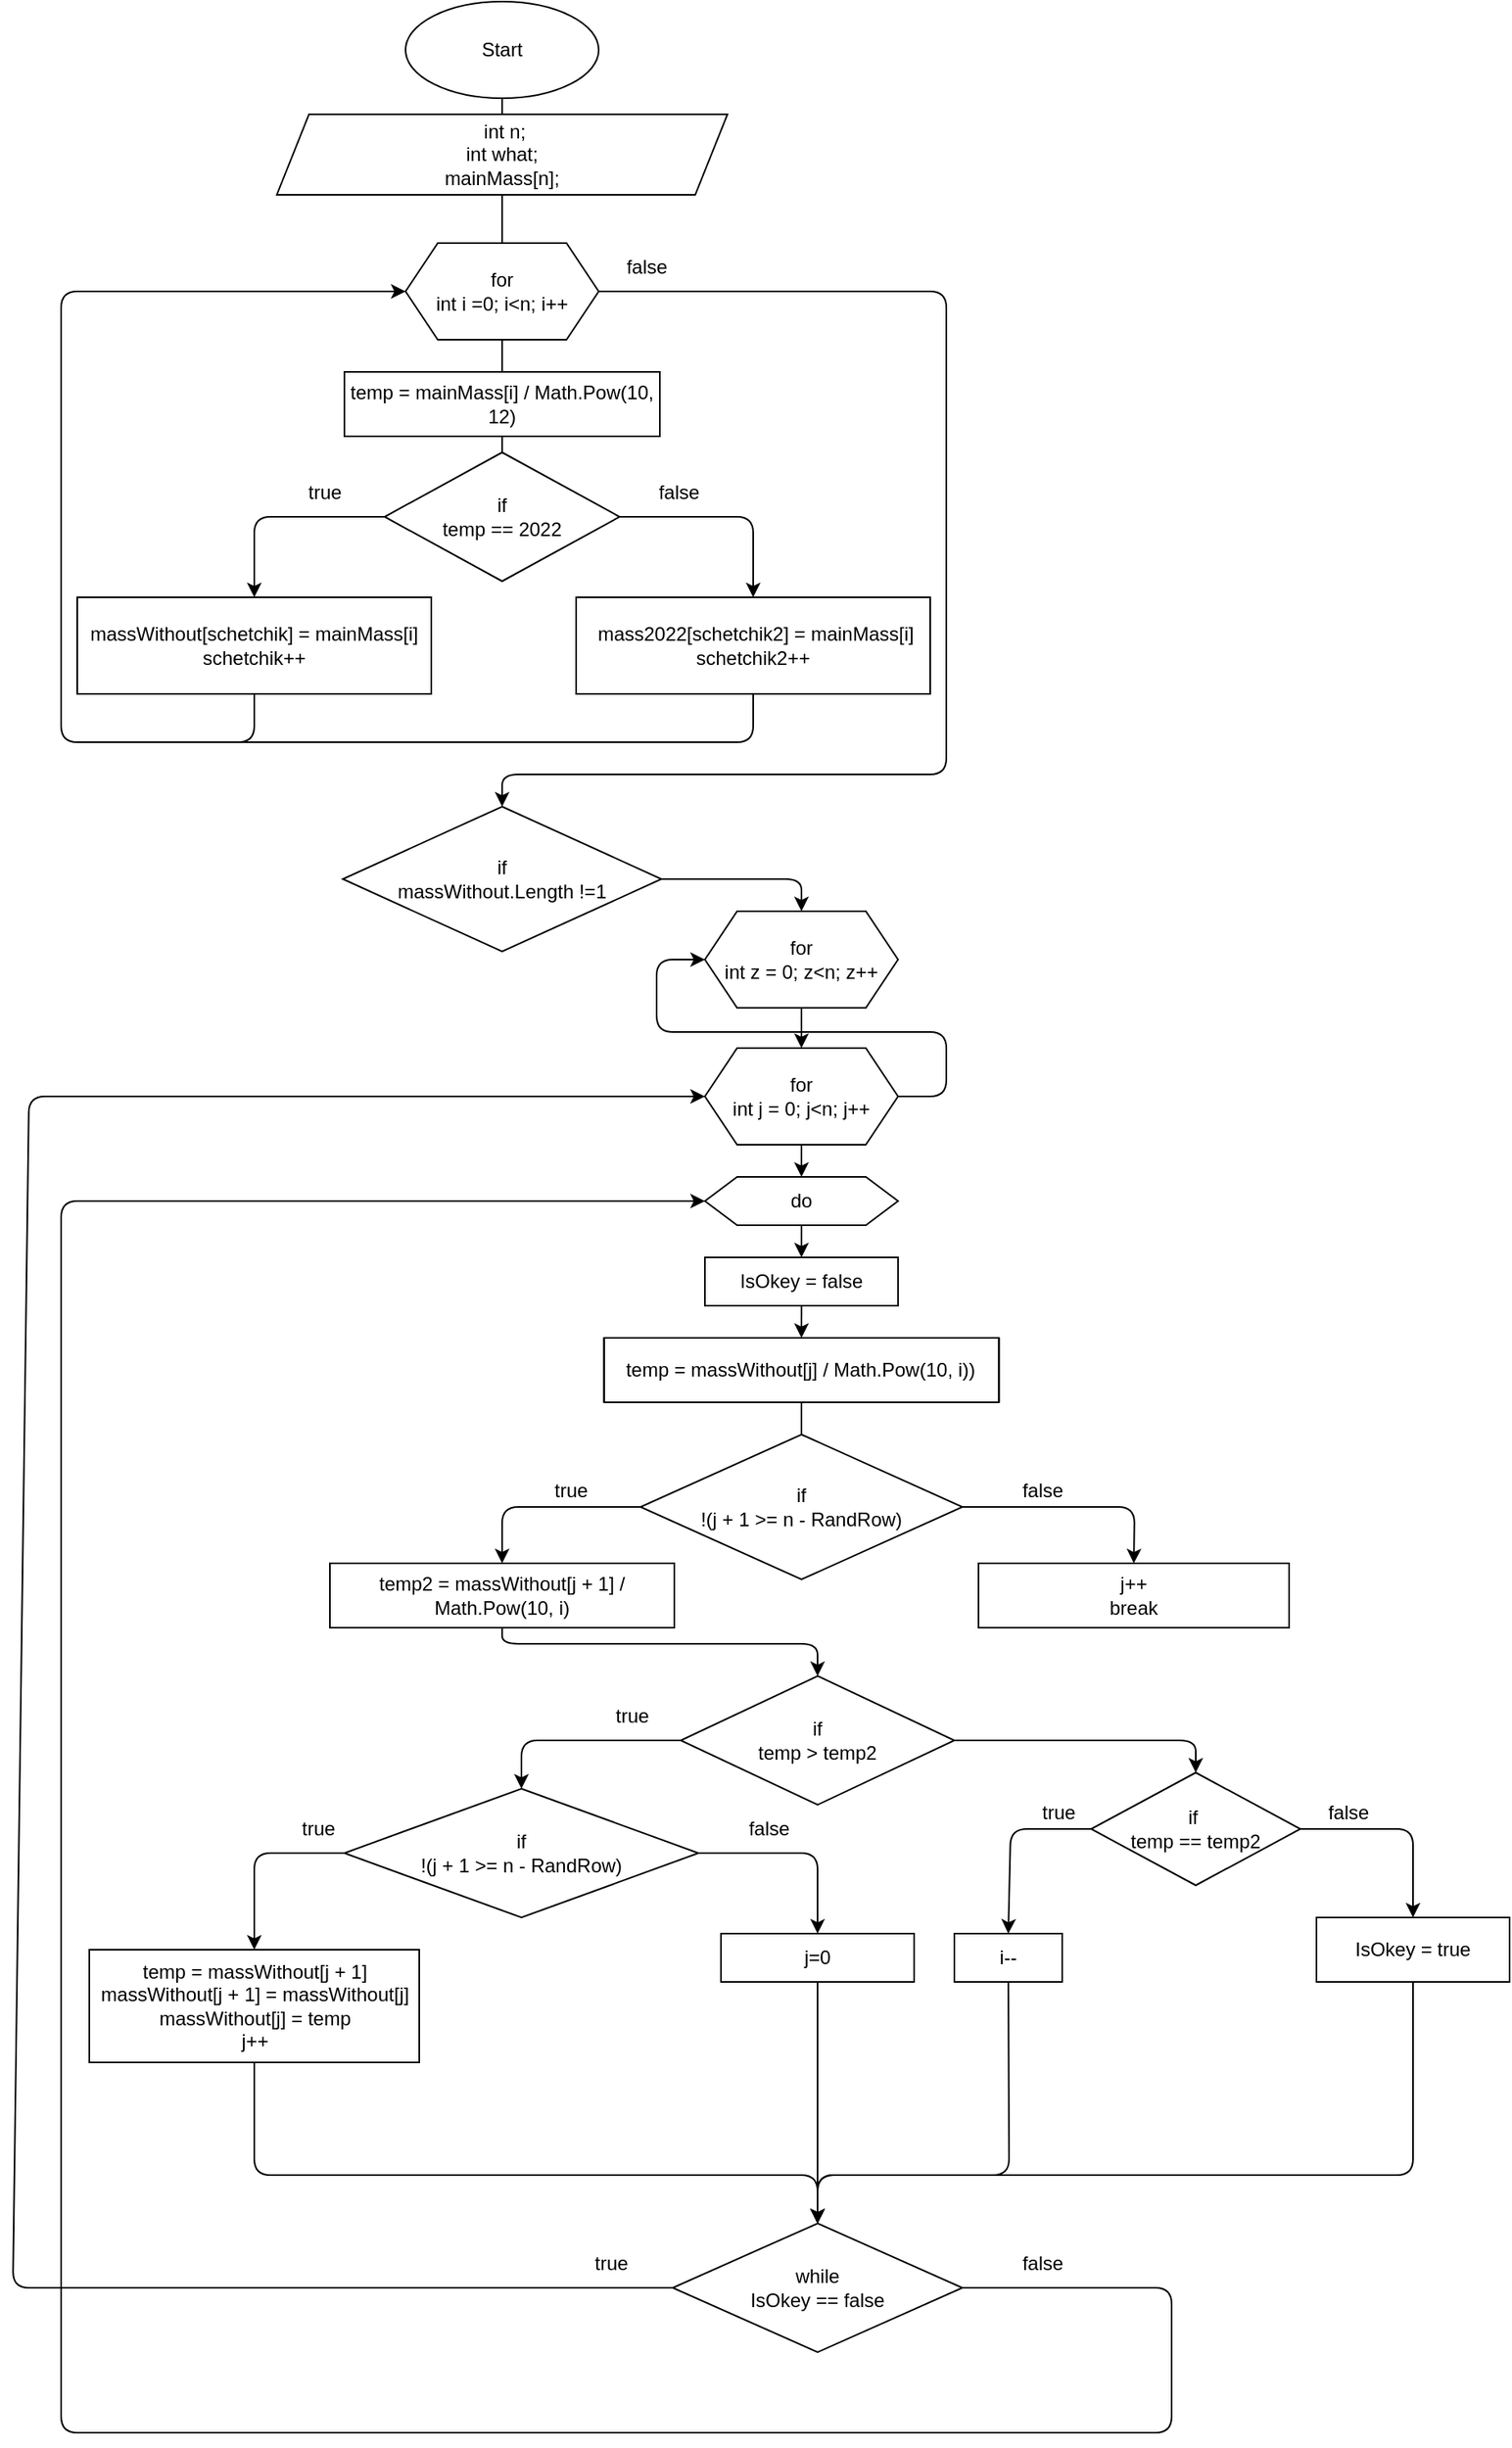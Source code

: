 <mxfile version="15.4.0" type="device"><diagram id="h2jDx71bh30WRB1t7ARw" name="Страница 1"><mxGraphModel dx="920" dy="575" grid="1" gridSize="10" guides="1" tooltips="1" connect="1" arrows="1" fold="1" page="1" pageScale="1" pageWidth="827" pageHeight="1169" math="0" shadow="0"><root><mxCell id="0"/><mxCell id="1" parent="0"/><mxCell id="lYgUGg-6uZTGxZN3LAtf-14" style="edgeStyle=none;rounded=1;orthogonalLoop=1;jettySize=auto;html=1;entryX=0.5;entryY=0;entryDx=0;entryDy=0;endArrow=none;endFill=0;strokeWidth=1;" edge="1" parent="1" source="lYgUGg-6uZTGxZN3LAtf-2" target="lYgUGg-6uZTGxZN3LAtf-15"><mxGeometry relative="1" as="geometry"><mxPoint x="414" y="150" as="targetPoint"/></mxGeometry></mxCell><mxCell id="lYgUGg-6uZTGxZN3LAtf-2" value="&amp;nbsp;int n;&lt;br&gt;int what;&lt;br&gt;mainMass[n];" style="shape=parallelogram;perimeter=parallelogramPerimeter;whiteSpace=wrap;html=1;fixedSize=1;" vertex="1" parent="1"><mxGeometry x="274" y="90" width="280" height="50" as="geometry"/></mxCell><mxCell id="lYgUGg-6uZTGxZN3LAtf-12" style="rounded=1;orthogonalLoop=1;jettySize=auto;html=1;entryX=0.5;entryY=0;entryDx=0;entryDy=0;strokeWidth=1;endArrow=none;endFill=0;" edge="1" parent="1" source="lYgUGg-6uZTGxZN3LAtf-3" target="lYgUGg-6uZTGxZN3LAtf-2"><mxGeometry relative="1" as="geometry"/></mxCell><mxCell id="lYgUGg-6uZTGxZN3LAtf-3" value="Start" style="ellipse;whiteSpace=wrap;html=1;" vertex="1" parent="1"><mxGeometry x="354" y="20" width="120" height="60" as="geometry"/></mxCell><mxCell id="lYgUGg-6uZTGxZN3LAtf-17" style="edgeStyle=none;rounded=1;orthogonalLoop=1;jettySize=auto;html=1;exitX=0.5;exitY=1;exitDx=0;exitDy=0;entryX=0.5;entryY=0;entryDx=0;entryDy=0;endArrow=none;endFill=0;strokeWidth=1;" edge="1" parent="1" source="lYgUGg-6uZTGxZN3LAtf-15" target="lYgUGg-6uZTGxZN3LAtf-16"><mxGeometry relative="1" as="geometry"/></mxCell><mxCell id="lYgUGg-6uZTGxZN3LAtf-29" style="edgeStyle=none;rounded=1;orthogonalLoop=1;jettySize=auto;html=1;entryX=0.5;entryY=0;entryDx=0;entryDy=0;endArrow=classic;endFill=1;strokeWidth=1;" edge="1" parent="1" source="lYgUGg-6uZTGxZN3LAtf-15" target="lYgUGg-6uZTGxZN3LAtf-28"><mxGeometry relative="1" as="geometry"><Array as="points"><mxPoint x="690" y="200"/><mxPoint x="690" y="500"/><mxPoint x="414" y="500"/></Array></mxGeometry></mxCell><mxCell id="lYgUGg-6uZTGxZN3LAtf-15" value="for&lt;br&gt;int i =0; i&amp;lt;n; i++" style="shape=hexagon;perimeter=hexagonPerimeter2;whiteSpace=wrap;html=1;fixedSize=1;" vertex="1" parent="1"><mxGeometry x="354" y="170" width="120" height="60" as="geometry"/></mxCell><mxCell id="lYgUGg-6uZTGxZN3LAtf-19" style="edgeStyle=none;rounded=1;orthogonalLoop=1;jettySize=auto;html=1;exitX=0.5;exitY=1;exitDx=0;exitDy=0;entryX=0.5;entryY=0;entryDx=0;entryDy=0;endArrow=none;endFill=0;strokeWidth=1;" edge="1" parent="1" source="lYgUGg-6uZTGxZN3LAtf-16" target="lYgUGg-6uZTGxZN3LAtf-18"><mxGeometry relative="1" as="geometry"/></mxCell><mxCell id="lYgUGg-6uZTGxZN3LAtf-16" value="temp = mainMass[i] / Math.Pow(10, 12)" style="shape=process;whiteSpace=wrap;html=1;backgroundOutline=1;size=0;" vertex="1" parent="1"><mxGeometry x="316" y="250" width="196" height="40" as="geometry"/></mxCell><mxCell id="lYgUGg-6uZTGxZN3LAtf-21" style="edgeStyle=none;rounded=1;orthogonalLoop=1;jettySize=auto;html=1;entryX=0.5;entryY=0;entryDx=0;entryDy=0;endArrow=classic;endFill=1;strokeWidth=1;" edge="1" parent="1" source="lYgUGg-6uZTGxZN3LAtf-18" target="lYgUGg-6uZTGxZN3LAtf-20"><mxGeometry relative="1" as="geometry"><Array as="points"><mxPoint x="570" y="340"/></Array></mxGeometry></mxCell><mxCell id="lYgUGg-6uZTGxZN3LAtf-24" style="edgeStyle=none;rounded=1;orthogonalLoop=1;jettySize=auto;html=1;exitX=0;exitY=0.5;exitDx=0;exitDy=0;entryX=0.5;entryY=0;entryDx=0;entryDy=0;endArrow=classic;endFill=1;strokeWidth=1;" edge="1" parent="1" source="lYgUGg-6uZTGxZN3LAtf-18" target="lYgUGg-6uZTGxZN3LAtf-23"><mxGeometry relative="1" as="geometry"><Array as="points"><mxPoint x="260" y="340"/></Array></mxGeometry></mxCell><mxCell id="lYgUGg-6uZTGxZN3LAtf-18" value="if&lt;br&gt;temp == 2022" style="rhombus;whiteSpace=wrap;html=1;" vertex="1" parent="1"><mxGeometry x="341" y="300" width="146" height="80" as="geometry"/></mxCell><mxCell id="lYgUGg-6uZTGxZN3LAtf-27" style="edgeStyle=none;rounded=1;orthogonalLoop=1;jettySize=auto;html=1;exitX=0.5;exitY=1;exitDx=0;exitDy=0;endArrow=none;endFill=0;strokeWidth=1;" edge="1" parent="1" source="lYgUGg-6uZTGxZN3LAtf-20"><mxGeometry relative="1" as="geometry"><mxPoint x="200" y="480" as="targetPoint"/><Array as="points"><mxPoint x="570" y="480"/></Array></mxGeometry></mxCell><mxCell id="lYgUGg-6uZTGxZN3LAtf-20" value="&lt;div&gt;&amp;nbsp;mass2022[schetchik2] = mainMass[i]&lt;/div&gt;&lt;div&gt;schetchik2++&lt;/div&gt;" style="rounded=0;whiteSpace=wrap;html=1;" vertex="1" parent="1"><mxGeometry x="460" y="390" width="220" height="60" as="geometry"/></mxCell><mxCell id="lYgUGg-6uZTGxZN3LAtf-22" value="true" style="text;html=1;strokeColor=none;fillColor=none;align=center;verticalAlign=middle;whiteSpace=wrap;rounded=0;" vertex="1" parent="1"><mxGeometry x="274" y="310" width="60" height="30" as="geometry"/></mxCell><mxCell id="lYgUGg-6uZTGxZN3LAtf-26" style="edgeStyle=none;rounded=1;orthogonalLoop=1;jettySize=auto;html=1;exitX=0.5;exitY=1;exitDx=0;exitDy=0;entryX=0;entryY=0.5;entryDx=0;entryDy=0;endArrow=classic;endFill=1;strokeWidth=1;" edge="1" parent="1" source="lYgUGg-6uZTGxZN3LAtf-23" target="lYgUGg-6uZTGxZN3LAtf-15"><mxGeometry relative="1" as="geometry"><Array as="points"><mxPoint x="260" y="480"/><mxPoint x="140" y="480"/><mxPoint x="140" y="200"/></Array></mxGeometry></mxCell><mxCell id="lYgUGg-6uZTGxZN3LAtf-23" value="&lt;div&gt;massWithout[schetchik] = mainMass[i]&lt;/div&gt;&lt;div&gt;schetchik++&lt;/div&gt;" style="rounded=0;whiteSpace=wrap;html=1;" vertex="1" parent="1"><mxGeometry x="150" y="390" width="220" height="60" as="geometry"/></mxCell><mxCell id="lYgUGg-6uZTGxZN3LAtf-25" value="false" style="text;html=1;strokeColor=none;fillColor=none;align=center;verticalAlign=middle;whiteSpace=wrap;rounded=0;" vertex="1" parent="1"><mxGeometry x="494" y="310" width="60" height="30" as="geometry"/></mxCell><mxCell id="lYgUGg-6uZTGxZN3LAtf-34" style="edgeStyle=none;rounded=1;orthogonalLoop=1;jettySize=auto;html=1;entryX=0.5;entryY=0;entryDx=0;entryDy=0;endArrow=classic;endFill=1;strokeWidth=1;" edge="1" parent="1" source="lYgUGg-6uZTGxZN3LAtf-28" target="lYgUGg-6uZTGxZN3LAtf-31"><mxGeometry relative="1" as="geometry"><Array as="points"><mxPoint x="600" y="565"/></Array></mxGeometry></mxCell><mxCell id="lYgUGg-6uZTGxZN3LAtf-28" value="if&lt;br&gt;massWithout.Length !=1" style="rhombus;whiteSpace=wrap;html=1;" vertex="1" parent="1"><mxGeometry x="315" y="520" width="198" height="90" as="geometry"/></mxCell><mxCell id="lYgUGg-6uZTGxZN3LAtf-30" value="false" style="text;html=1;strokeColor=none;fillColor=none;align=center;verticalAlign=middle;whiteSpace=wrap;rounded=0;" vertex="1" parent="1"><mxGeometry x="474" y="170" width="60" height="30" as="geometry"/></mxCell><mxCell id="lYgUGg-6uZTGxZN3LAtf-33" style="edgeStyle=none;rounded=1;orthogonalLoop=1;jettySize=auto;html=1;entryX=0.5;entryY=0;entryDx=0;entryDy=0;endArrow=classic;endFill=1;strokeWidth=1;" edge="1" parent="1" source="lYgUGg-6uZTGxZN3LAtf-31" target="lYgUGg-6uZTGxZN3LAtf-32"><mxGeometry relative="1" as="geometry"/></mxCell><mxCell id="lYgUGg-6uZTGxZN3LAtf-31" value="for&lt;br&gt;int z = 0; z&amp;lt;n; z++" style="shape=hexagon;perimeter=hexagonPerimeter2;whiteSpace=wrap;html=1;fixedSize=1;" vertex="1" parent="1"><mxGeometry x="540.01" y="585" width="120" height="60" as="geometry"/></mxCell><mxCell id="lYgUGg-6uZTGxZN3LAtf-36" style="edgeStyle=none;rounded=1;orthogonalLoop=1;jettySize=auto;html=1;exitX=0.5;exitY=1;exitDx=0;exitDy=0;entryX=0.5;entryY=0;entryDx=0;entryDy=0;endArrow=classic;endFill=1;strokeWidth=1;" edge="1" parent="1" source="lYgUGg-6uZTGxZN3LAtf-32" target="lYgUGg-6uZTGxZN3LAtf-64"><mxGeometry relative="1" as="geometry"/></mxCell><mxCell id="lYgUGg-6uZTGxZN3LAtf-79" style="edgeStyle=none;rounded=1;orthogonalLoop=1;jettySize=auto;html=1;entryX=0;entryY=0.5;entryDx=0;entryDy=0;endArrow=classic;endFill=1;strokeWidth=1;" edge="1" parent="1" source="lYgUGg-6uZTGxZN3LAtf-32" target="lYgUGg-6uZTGxZN3LAtf-31"><mxGeometry relative="1" as="geometry"><Array as="points"><mxPoint x="690" y="700"/><mxPoint x="690" y="660"/><mxPoint x="510" y="660"/><mxPoint x="510" y="615"/></Array></mxGeometry></mxCell><mxCell id="lYgUGg-6uZTGxZN3LAtf-32" value="for&lt;br&gt;int j = 0; j&amp;lt;n; j++" style="shape=hexagon;perimeter=hexagonPerimeter2;whiteSpace=wrap;html=1;fixedSize=1;" vertex="1" parent="1"><mxGeometry x="540" y="670" width="120" height="60" as="geometry"/></mxCell><mxCell id="lYgUGg-6uZTGxZN3LAtf-38" style="edgeStyle=none;rounded=1;orthogonalLoop=1;jettySize=auto;html=1;entryX=0.5;entryY=0;entryDx=0;entryDy=0;endArrow=none;endFill=0;strokeWidth=1;" edge="1" parent="1" source="lYgUGg-6uZTGxZN3LAtf-35" target="lYgUGg-6uZTGxZN3LAtf-37"><mxGeometry relative="1" as="geometry"/></mxCell><mxCell id="lYgUGg-6uZTGxZN3LAtf-35" value="temp = massWithout[j] / Math.Pow(10, i))" style="shape=process;whiteSpace=wrap;html=1;backgroundOutline=1;size=0;" vertex="1" parent="1"><mxGeometry x="477.33" y="850" width="245.37" height="40" as="geometry"/></mxCell><mxCell id="lYgUGg-6uZTGxZN3LAtf-40" style="edgeStyle=none;rounded=1;orthogonalLoop=1;jettySize=auto;html=1;entryX=0.5;entryY=0;entryDx=0;entryDy=0;endArrow=classic;endFill=1;strokeWidth=1;" edge="1" parent="1" source="lYgUGg-6uZTGxZN3LAtf-37" target="lYgUGg-6uZTGxZN3LAtf-39"><mxGeometry relative="1" as="geometry"><Array as="points"><mxPoint x="414" y="955"/></Array></mxGeometry></mxCell><mxCell id="lYgUGg-6uZTGxZN3LAtf-42" style="edgeStyle=none;rounded=1;orthogonalLoop=1;jettySize=auto;html=1;entryX=0.5;entryY=0;entryDx=0;entryDy=0;endArrow=classic;endFill=1;strokeWidth=1;" edge="1" parent="1" source="lYgUGg-6uZTGxZN3LAtf-37" target="lYgUGg-6uZTGxZN3LAtf-41"><mxGeometry relative="1" as="geometry"><Array as="points"><mxPoint x="807" y="955"/></Array></mxGeometry></mxCell><mxCell id="lYgUGg-6uZTGxZN3LAtf-37" value="if&lt;br&gt;!(j + 1 &amp;gt;= n - RandRow)" style="rhombus;whiteSpace=wrap;html=1;" vertex="1" parent="1"><mxGeometry x="500" y="910" width="200.01" height="90" as="geometry"/></mxCell><mxCell id="lYgUGg-6uZTGxZN3LAtf-46" style="edgeStyle=none;rounded=1;orthogonalLoop=1;jettySize=auto;html=1;entryX=0.5;entryY=0;entryDx=0;entryDy=0;endArrow=classic;endFill=1;strokeWidth=1;" edge="1" parent="1" source="lYgUGg-6uZTGxZN3LAtf-39" target="lYgUGg-6uZTGxZN3LAtf-45"><mxGeometry relative="1" as="geometry"><Array as="points"><mxPoint x="414" y="1040"/><mxPoint x="610" y="1040"/></Array></mxGeometry></mxCell><mxCell id="lYgUGg-6uZTGxZN3LAtf-39" value="temp2 = massWithout[j + 1] / Math.Pow(10, i)" style="shape=process;whiteSpace=wrap;html=1;backgroundOutline=1;size=0;" vertex="1" parent="1"><mxGeometry x="307" y="990" width="214" height="40" as="geometry"/></mxCell><mxCell id="lYgUGg-6uZTGxZN3LAtf-41" value="j++&lt;br&gt;break" style="rounded=0;whiteSpace=wrap;html=1;" vertex="1" parent="1"><mxGeometry x="710.01" y="990" width="193" height="40" as="geometry"/></mxCell><mxCell id="lYgUGg-6uZTGxZN3LAtf-43" value="false" style="text;html=1;strokeColor=none;fillColor=none;align=center;verticalAlign=middle;whiteSpace=wrap;rounded=0;" vertex="1" parent="1"><mxGeometry x="720" y="930" width="60" height="30" as="geometry"/></mxCell><mxCell id="lYgUGg-6uZTGxZN3LAtf-44" value="true" style="text;html=1;strokeColor=none;fillColor=none;align=center;verticalAlign=middle;whiteSpace=wrap;rounded=0;" vertex="1" parent="1"><mxGeometry x="427" y="930" width="60" height="30" as="geometry"/></mxCell><mxCell id="lYgUGg-6uZTGxZN3LAtf-48" style="edgeStyle=none;rounded=1;orthogonalLoop=1;jettySize=auto;html=1;entryX=0.5;entryY=0;entryDx=0;entryDy=0;endArrow=classic;endFill=1;strokeWidth=1;" edge="1" parent="1" source="lYgUGg-6uZTGxZN3LAtf-45" target="lYgUGg-6uZTGxZN3LAtf-47"><mxGeometry relative="1" as="geometry"><Array as="points"><mxPoint x="426" y="1100"/></Array></mxGeometry></mxCell><mxCell id="lYgUGg-6uZTGxZN3LAtf-57" style="edgeStyle=none;rounded=1;orthogonalLoop=1;jettySize=auto;html=1;entryX=0.5;entryY=0;entryDx=0;entryDy=0;endArrow=classic;endFill=1;strokeWidth=1;" edge="1" parent="1" source="lYgUGg-6uZTGxZN3LAtf-45" target="lYgUGg-6uZTGxZN3LAtf-56"><mxGeometry relative="1" as="geometry"><Array as="points"><mxPoint x="845" y="1100"/></Array></mxGeometry></mxCell><mxCell id="lYgUGg-6uZTGxZN3LAtf-45" value="if&lt;br&gt;temp &amp;gt; temp2" style="rhombus;whiteSpace=wrap;html=1;" vertex="1" parent="1"><mxGeometry x="525.01" y="1060" width="170" height="80" as="geometry"/></mxCell><mxCell id="lYgUGg-6uZTGxZN3LAtf-51" style="edgeStyle=none;rounded=1;orthogonalLoop=1;jettySize=auto;html=1;entryX=0.5;entryY=0;entryDx=0;entryDy=0;endArrow=classic;endFill=1;strokeWidth=1;" edge="1" parent="1" source="lYgUGg-6uZTGxZN3LAtf-47" target="lYgUGg-6uZTGxZN3LAtf-50"><mxGeometry relative="1" as="geometry"><Array as="points"><mxPoint x="260" y="1170"/></Array></mxGeometry></mxCell><mxCell id="lYgUGg-6uZTGxZN3LAtf-54" style="edgeStyle=none;rounded=1;orthogonalLoop=1;jettySize=auto;html=1;entryX=0.5;entryY=0;entryDx=0;entryDy=0;endArrow=classic;endFill=1;strokeWidth=1;" edge="1" parent="1" source="lYgUGg-6uZTGxZN3LAtf-47" target="lYgUGg-6uZTGxZN3LAtf-53"><mxGeometry relative="1" as="geometry"><Array as="points"><mxPoint x="610" y="1170"/></Array></mxGeometry></mxCell><mxCell id="lYgUGg-6uZTGxZN3LAtf-47" value="if&lt;br&gt;!(j + 1 &amp;gt;= n - RandRow)" style="rhombus;whiteSpace=wrap;html=1;" vertex="1" parent="1"><mxGeometry x="316" y="1130" width="220" height="80" as="geometry"/></mxCell><mxCell id="lYgUGg-6uZTGxZN3LAtf-49" value="true" style="text;html=1;strokeColor=none;fillColor=none;align=center;verticalAlign=middle;whiteSpace=wrap;rounded=0;" vertex="1" parent="1"><mxGeometry x="465.01" y="1070" width="60" height="30" as="geometry"/></mxCell><mxCell id="lYgUGg-6uZTGxZN3LAtf-69" style="edgeStyle=none;rounded=1;orthogonalLoop=1;jettySize=auto;html=1;endArrow=classic;endFill=1;strokeWidth=1;entryX=0.5;entryY=0;entryDx=0;entryDy=0;" edge="1" parent="1" source="lYgUGg-6uZTGxZN3LAtf-50" target="lYgUGg-6uZTGxZN3LAtf-70"><mxGeometry relative="1" as="geometry"><mxPoint x="290" y="1400" as="targetPoint"/><Array as="points"><mxPoint x="260" y="1370"/><mxPoint x="610" y="1370"/></Array></mxGeometry></mxCell><mxCell id="lYgUGg-6uZTGxZN3LAtf-50" value="&lt;div&gt;temp = massWithout[j + 1]&lt;/div&gt;&lt;div&gt;massWithout[j + 1] = massWithout[j]&lt;/div&gt;&lt;div&gt;massWithout[j] = temp&lt;/div&gt;&lt;div&gt;j++&lt;/div&gt;" style="rounded=0;whiteSpace=wrap;html=1;" vertex="1" parent="1"><mxGeometry x="157.5" y="1230" width="205" height="70" as="geometry"/></mxCell><mxCell id="lYgUGg-6uZTGxZN3LAtf-52" value="true" style="text;html=1;strokeColor=none;fillColor=none;align=center;verticalAlign=middle;whiteSpace=wrap;rounded=0;" vertex="1" parent="1"><mxGeometry x="270" y="1140" width="60" height="30" as="geometry"/></mxCell><mxCell id="lYgUGg-6uZTGxZN3LAtf-71" style="edgeStyle=none;rounded=1;orthogonalLoop=1;jettySize=auto;html=1;entryX=0.5;entryY=0;entryDx=0;entryDy=0;endArrow=classic;endFill=1;strokeWidth=1;" edge="1" parent="1" source="lYgUGg-6uZTGxZN3LAtf-53" target="lYgUGg-6uZTGxZN3LAtf-70"><mxGeometry relative="1" as="geometry"/></mxCell><mxCell id="lYgUGg-6uZTGxZN3LAtf-53" value="j=0" style="rounded=0;whiteSpace=wrap;html=1;" vertex="1" parent="1"><mxGeometry x="550.01" y="1220" width="120" height="30" as="geometry"/></mxCell><mxCell id="lYgUGg-6uZTGxZN3LAtf-55" value="false" style="text;html=1;strokeColor=none;fillColor=none;align=center;verticalAlign=middle;whiteSpace=wrap;rounded=0;" vertex="1" parent="1"><mxGeometry x="550" y="1140" width="60" height="30" as="geometry"/></mxCell><mxCell id="lYgUGg-6uZTGxZN3LAtf-59" style="edgeStyle=none;rounded=1;orthogonalLoop=1;jettySize=auto;html=1;entryX=0.5;entryY=0;entryDx=0;entryDy=0;endArrow=classic;endFill=1;strokeWidth=1;" edge="1" parent="1" source="lYgUGg-6uZTGxZN3LAtf-56" target="lYgUGg-6uZTGxZN3LAtf-58"><mxGeometry relative="1" as="geometry"><Array as="points"><mxPoint x="730" y="1155"/></Array></mxGeometry></mxCell><mxCell id="lYgUGg-6uZTGxZN3LAtf-62" style="edgeStyle=none;rounded=1;orthogonalLoop=1;jettySize=auto;html=1;entryX=0.5;entryY=0;entryDx=0;entryDy=0;endArrow=classic;endFill=1;strokeWidth=1;" edge="1" parent="1" source="lYgUGg-6uZTGxZN3LAtf-56" target="lYgUGg-6uZTGxZN3LAtf-61"><mxGeometry relative="1" as="geometry"><Array as="points"><mxPoint x="980" y="1155"/></Array></mxGeometry></mxCell><mxCell id="lYgUGg-6uZTGxZN3LAtf-56" value="&lt;div&gt;if&amp;nbsp;&lt;/div&gt;&lt;div&gt;temp == temp2&lt;/div&gt;" style="rhombus;whiteSpace=wrap;html=1;" vertex="1" parent="1"><mxGeometry x="780" y="1120" width="130" height="70" as="geometry"/></mxCell><mxCell id="lYgUGg-6uZTGxZN3LAtf-72" style="edgeStyle=none;rounded=1;orthogonalLoop=1;jettySize=auto;html=1;entryX=0.5;entryY=0;entryDx=0;entryDy=0;endArrow=classic;endFill=1;strokeWidth=1;" edge="1" parent="1" source="lYgUGg-6uZTGxZN3LAtf-58" target="lYgUGg-6uZTGxZN3LAtf-70"><mxGeometry relative="1" as="geometry"><Array as="points"><mxPoint x="729" y="1370"/><mxPoint x="610" y="1370"/></Array></mxGeometry></mxCell><mxCell id="lYgUGg-6uZTGxZN3LAtf-58" value="i--" style="rounded=0;whiteSpace=wrap;html=1;" vertex="1" parent="1"><mxGeometry x="695.01" y="1220" width="67" height="30" as="geometry"/></mxCell><mxCell id="lYgUGg-6uZTGxZN3LAtf-60" value="true" style="text;html=1;strokeColor=none;fillColor=none;align=center;verticalAlign=middle;whiteSpace=wrap;rounded=0;" vertex="1" parent="1"><mxGeometry x="730" y="1130" width="60" height="30" as="geometry"/></mxCell><mxCell id="lYgUGg-6uZTGxZN3LAtf-73" style="edgeStyle=none;rounded=1;orthogonalLoop=1;jettySize=auto;html=1;exitX=0.5;exitY=1;exitDx=0;exitDy=0;entryX=0.5;entryY=0;entryDx=0;entryDy=0;endArrow=classic;endFill=1;strokeWidth=1;" edge="1" parent="1" source="lYgUGg-6uZTGxZN3LAtf-61" target="lYgUGg-6uZTGxZN3LAtf-70"><mxGeometry relative="1" as="geometry"><Array as="points"><mxPoint x="980" y="1370"/><mxPoint x="610" y="1370"/></Array></mxGeometry></mxCell><mxCell id="lYgUGg-6uZTGxZN3LAtf-61" value="IsOkey = true" style="rounded=0;whiteSpace=wrap;html=1;" vertex="1" parent="1"><mxGeometry x="920" y="1210" width="120" height="40" as="geometry"/></mxCell><mxCell id="lYgUGg-6uZTGxZN3LAtf-63" value="false" style="text;html=1;strokeColor=none;fillColor=none;align=center;verticalAlign=middle;whiteSpace=wrap;rounded=0;" vertex="1" parent="1"><mxGeometry x="910" y="1130" width="60" height="30" as="geometry"/></mxCell><mxCell id="lYgUGg-6uZTGxZN3LAtf-65" style="edgeStyle=none;rounded=1;orthogonalLoop=1;jettySize=auto;html=1;endArrow=classic;endFill=1;strokeWidth=1;entryX=0.5;entryY=0;entryDx=0;entryDy=0;" edge="1" parent="1" source="lYgUGg-6uZTGxZN3LAtf-64" target="lYgUGg-6uZTGxZN3LAtf-67"><mxGeometry relative="1" as="geometry"/></mxCell><mxCell id="lYgUGg-6uZTGxZN3LAtf-64" value="do" style="shape=hexagon;perimeter=hexagonPerimeter2;whiteSpace=wrap;html=1;fixedSize=1;" vertex="1" parent="1"><mxGeometry x="540.02" y="750" width="120" height="30" as="geometry"/></mxCell><mxCell id="lYgUGg-6uZTGxZN3LAtf-68" style="edgeStyle=none;rounded=1;orthogonalLoop=1;jettySize=auto;html=1;exitX=0.5;exitY=1;exitDx=0;exitDy=0;entryX=0.5;entryY=0;entryDx=0;entryDy=0;endArrow=classic;endFill=1;strokeWidth=1;" edge="1" parent="1" source="lYgUGg-6uZTGxZN3LAtf-67" target="lYgUGg-6uZTGxZN3LAtf-35"><mxGeometry relative="1" as="geometry"/></mxCell><mxCell id="lYgUGg-6uZTGxZN3LAtf-67" value="IsOkey = false" style="rounded=0;whiteSpace=wrap;html=1;" vertex="1" parent="1"><mxGeometry x="540.02" y="800" width="120" height="30" as="geometry"/></mxCell><mxCell id="lYgUGg-6uZTGxZN3LAtf-74" style="edgeStyle=none;rounded=1;orthogonalLoop=1;jettySize=auto;html=1;entryX=0;entryY=0.5;entryDx=0;entryDy=0;endArrow=classic;endFill=1;strokeWidth=1;" edge="1" parent="1" source="lYgUGg-6uZTGxZN3LAtf-70" target="lYgUGg-6uZTGxZN3LAtf-64"><mxGeometry relative="1" as="geometry"><Array as="points"><mxPoint x="830" y="1440"/><mxPoint x="830" y="1530"/><mxPoint x="140" y="1530"/><mxPoint x="140" y="990"/><mxPoint x="140" y="765"/></Array></mxGeometry></mxCell><mxCell id="lYgUGg-6uZTGxZN3LAtf-76" style="edgeStyle=none;rounded=1;orthogonalLoop=1;jettySize=auto;html=1;entryX=0;entryY=0.5;entryDx=0;entryDy=0;endArrow=classic;endFill=1;strokeWidth=1;" edge="1" parent="1" source="lYgUGg-6uZTGxZN3LAtf-70" target="lYgUGg-6uZTGxZN3LAtf-32"><mxGeometry relative="1" as="geometry"><Array as="points"><mxPoint x="110" y="1440"/><mxPoint x="120" y="700"/></Array></mxGeometry></mxCell><mxCell id="lYgUGg-6uZTGxZN3LAtf-70" value="while&lt;br&gt;IsOkey == false" style="rhombus;whiteSpace=wrap;html=1;" vertex="1" parent="1"><mxGeometry x="520.01" y="1400" width="180" height="80" as="geometry"/></mxCell><mxCell id="lYgUGg-6uZTGxZN3LAtf-75" value="false" style="text;html=1;strokeColor=none;fillColor=none;align=center;verticalAlign=middle;whiteSpace=wrap;rounded=0;" vertex="1" parent="1"><mxGeometry x="720" y="1410" width="60" height="30" as="geometry"/></mxCell><mxCell id="lYgUGg-6uZTGxZN3LAtf-77" value="true" style="text;html=1;strokeColor=none;fillColor=none;align=center;verticalAlign=middle;whiteSpace=wrap;rounded=0;" vertex="1" parent="1"><mxGeometry x="452" y="1410" width="60" height="30" as="geometry"/></mxCell><mxCell id="lYgUGg-6uZTGxZN3LAtf-78" style="edgeStyle=none;rounded=1;orthogonalLoop=1;jettySize=auto;html=1;exitX=0.75;exitY=1;exitDx=0;exitDy=0;endArrow=classic;endFill=1;strokeWidth=1;" edge="1" parent="1" source="lYgUGg-6uZTGxZN3LAtf-75" target="lYgUGg-6uZTGxZN3LAtf-75"><mxGeometry relative="1" as="geometry"/></mxCell></root></mxGraphModel></diagram></mxfile>